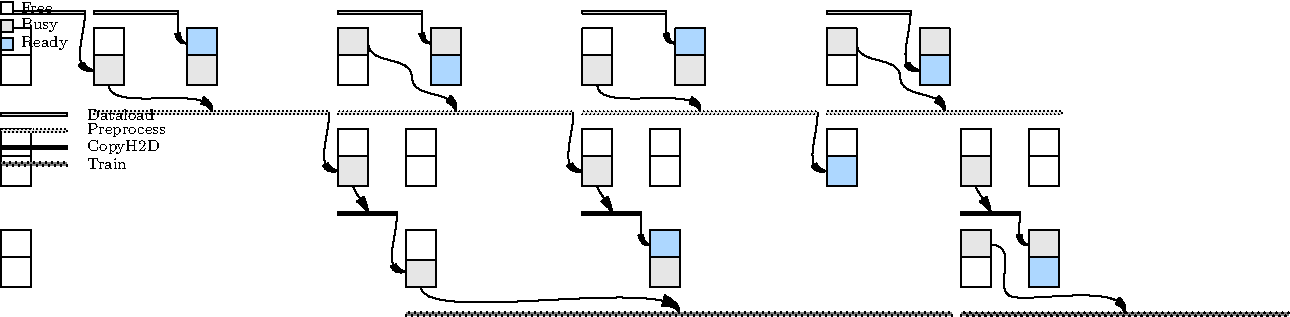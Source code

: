 import geometry;

size(40cm, 0);
unitsize(30, 0);
defaultpen(fontsize(12pt));
real xshiftUnit = 1.4;
pen fillReady = rgb(156,194,230);
pen fillBusy = lightgray;
pen fillFree = white;

real tinyPadding = 0.15;

// 各种 batch 的样式长度设置
real batchWidthUnit = xshiftUnit; //dataloader
real preproWidth = 2.8*xshiftUnit; //preprocess 
real copyWidth = 0.7*xshiftUnit; //copyh2d
real trainWidth = 6.5*xshiftUnit; //train

pen Dotted(pen p=currentpen) {return linetype(new real[] {0,3})+2*linewidth(p);}   

picture getBatch(real width, pen pstyle = defaultpen, pen pbg = lightgray)
{
    picture pic;
    path lineBatch = box((0,0),(width,0.05));
    fill(pic, lineBatch, pbg);
    draw(pic, lineBatch, pstyle);
    return pic;
}

picture blockBox(real w = 0.5, real h = 0.5, pen p = white) {
  picture pic;
  pair d = (w, h);
  path boxpath = box((0,0), d);
  filldraw(pic, boxpath, p);
  return pic;
}

//对齐上方btach的左边边缘
picture getRegAlignToUpBatchLeft(picture batchPic, real yaxis)
{
    picture reg = blockBox();

    pair ptLeft = point(batchPic, W);
    pair ptTo =(ptLeft.x, ptLeft.y+yaxis);
    return shift(ptTo)*reg;
}

//对齐上方btach的右边缘
picture getRegAlignToUpBatchRight(picture batchPic, real yaxis)
{
    picture reg = blockBox();

    pair ptLeft = point(batchPic, E);
    pair ptTo =(ptLeft.x, ptLeft.y+yaxis);
    return shift(ptTo)*reg;
}

//对齐下方btach的左边缘
picture getRegAlignToDownBatchLeft(picture batchPic, real yaxis)
{
    picture reg = blockBox();

    pair ptLeft = point(batchPic, W);
    pair ptTo =(ptLeft.x, ptLeft.y-yaxis);
    return shift(ptTo)*reg;
}

//对齐下方btach的右边缘
picture getRegAlignToDownBatchRight(picture batchPic, real yaxis)
{
    picture reg = blockBox();

    pair ptLeft = point(batchPic, E);
    pair ptTo =(ptLeft.x, ptLeft.y-yaxis);
    return shift(ptTo)*reg;
}

picture fillRegBox(picture boxPic, pen p=fillFree)
{
    pair ptLeftBottom = point(boxPic, SW);
    pair ptRightBottom = point(boxPic, SE);
    pair ptLeftUp = point(boxPic, NW);
    pair ptRightUp = point(boxPic, NE);
    path upRect = ptLeftBottom--ptRightBottom--ptRightUp--ptLeftUp--cycle;
    write(upRect);
    filldraw(boxPic, upRect, p);
    return boxPic;
}

picture drawLineBatch2Reg(picture batchPic, picture regPic)
{
    picture pic;
    draw(pic, point(batchPic, E){down}..{right}point(regPic, W),Arrow);
    return pic;
}


picture drawLineBottomReg2Batch(picture regPic, picture batchPic, real t=2)
{
    picture pic;
    draw(pic, point(regPic, S){down}.. tension t ..{down}point(batchPic, N),Arrow);
    return pic;
}

picture drawLineUpReg2Batch(picture regPic, picture batchPic)
{
    picture pic;
    draw(pic, point(regPic, E){down}..{down}midpoint(point(regPic, E)--point(batchPic, N)){down}..{down}point(batchPic, N),Arrow);
    return pic;
}

picture getMainPic()
{
    picture pic;

    //draw dataloading batches
    real yshiftUnit = 1.2xshiftUnit;
    real shiftBatch1padding = xshiftUnit+tinyPadding;
    picture dataloadingPic;
    
    //dataloader batch 1, reg1 0
    picture data_batch1 = getBatch(batchWidthUnit);
    add(pic, data_batch1);
    real yaxisShift = -0.55xshiftUnit;
    real boxd = 0.3;
    picture reg1_00 = getRegAlignToUpBatchLeft(data_batch1, yaxisShift);
    picture reg1_10 = getRegAlignToUpBatchLeft(data_batch1, yaxisShift-tinyPadding-boxd);
    
    //reg1 0
    add(pic, reg1_00);
    add(pic, reg1_10);

    //dataloader batch 2, reg1 1, preprocess batch1
    picture data_batch2 = shift(point(data_batch1, E).x+tinyPadding, 0)*getBatch(batchWidthUnit); 
    add(pic, data_batch2);

    picture reg1_01 = getRegAlignToUpBatchLeft(data_batch2, yaxisShift);
    picture reg1_11 = getRegAlignToUpBatchLeft(data_batch2, yaxisShift-tinyPadding-boxd);
    add(pic, reg1_01);
    add(pic, fillRegBox(reg1_11, fillBusy));

    real shiftYValue = -yshiftUnit;
    picture prepro_batch1 = shift(point(data_batch2, W).x, shiftYValue)*getBatch(preproWidth, dotted);
    add(pic, prepro_batch1);

    //reg1 2
    picture reg1_02 = shift(tinyPadding,0)*getRegAlignToUpBatchRight(data_batch2, yaxisShift);
    picture reg1_12 = shift(tinyPadding,0)*getRegAlignToUpBatchRight(data_batch2, yaxisShift-tinyPadding-boxd);
    add(pic, fillRegBox(reg1_02, fillReady));
    add(pic, fillRegBox(reg1_12, fillBusy));    

    //dataloader batch3, reg1 3
    picture data_batch3 = shift(point(prepro_batch1, E).x+tinyPadding, 0)*getBatch(batchWidthUnit); 
    add(pic, data_batch3);
    picture reg1_03 = getRegAlignToUpBatchLeft(data_batch3, yaxisShift);
    picture reg1_13 = getRegAlignToUpBatchLeft(data_batch3, yaxisShift-tinyPadding-boxd);
    add(pic, fillRegBox(reg1_03, fillBusy));
    add(pic, fillRegBox(reg1_13, fillFree));        

    //preprocess batch2
    picture prepro_batch2 = shift(point(data_batch3, W).x, shiftYValue)*getBatch(preproWidth, dotted);
    add(pic, prepro_batch2);

    real copyYValue =  -2*yshiftUnit;

    add(pic, shift(0, -yshiftUnit)*reg1_00);
    add(pic, shift(0, -yshiftUnit)*reg1_10);
    add(pic, shift(0, -2yshiftUnit)*reg1_00);
    add(pic, shift(0, -2yshiftUnit)*reg1_10);
    
    //copyh2d batch1, regs2 1
    pair ptCopyBase = (point(prepro_batch1, E).x+tinyPadding, copyYValue);
    picture copyh2d_batch1 = shift(ptCopyBase)*getBatch(copyWidth, solid, black);
    add(pic, copyh2d_batch1);

    picture reg2_01 = getRegAlignToUpBatchLeft(prepro_batch2, yaxisShift);
    picture reg2_11 = getRegAlignToUpBatchLeft(prepro_batch2, yaxisShift-tinyPadding-boxd);
    add(pic, fillRegBox(reg2_01, fillFree));
    add(pic, fillRegBox(reg2_11, fillBusy));        

    //regs2 2, regs3 1
    picture reg2_02 = shift(point(copyh2d_batch1, E).x+tinyPadding, point(reg2_01, SW).y)*blockBox();
    picture reg2_12 = shift(point(copyh2d_batch1, E).x+tinyPadding, point(reg2_11, SW).y)*blockBox();;
    add(pic, fillRegBox(reg2_02, fillFree));
    add(pic, fillRegBox(reg2_12, fillFree));        

    picture reg3_01 = shift(tinyPadding,0)*getRegAlignToUpBatchRight(copyh2d_batch1, yaxisShift);
    picture reg3_11 = shift(tinyPadding,0)*getRegAlignToUpBatchRight(copyh2d_batch1, yaxisShift-tinyPadding-boxd);
    add(pic, fillRegBox(reg3_11, fillBusy));
    add(pic, fillRegBox(reg3_01, fillFree));
    
    //train batch1
    real trainYValue =  -3*yshiftUnit;  
    pair ptTrainBatch1 = (point(copyh2d_batch1, E).x+tinyPadding, trainYValue);
    picture train_batch1 = shift(ptTrainBatch1)*getBatch(trainWidth, Dotted, gray);
    add(pic, train_batch1);

    picture reg1_04 = shift(tinyPadding,0)*getRegAlignToUpBatchRight(data_batch3, yaxisShift);
    picture reg1_14 = shift(tinyPadding,0)*getRegAlignToUpBatchRight(data_batch3, yaxisShift-tinyPadding-boxd);
    add(pic, fillRegBox(reg1_04, fillBusy));
    add(pic, fillRegBox(reg1_14, fillReady));


    //Dataloader batch 4 regs1 5
    picture data_batch4 = shift(point(prepro_batch2, E).x+tinyPadding, 0)*getBatch(batchWidthUnit); 
    add(pic, data_batch4);
    
    picture reg1_05 = shift(point(prepro_batch2, E).x+tinyPadding, point(reg1_01, SW).y)*blockBox();
    picture reg1_15 = shift(point(prepro_batch2, E).x+tinyPadding, point(reg1_11, SW).y)*blockBox();
    add(pic, fillRegBox(reg1_05, fillFree));
    add(pic, fillRegBox(reg1_15, fillBusy));

    //regs1 6
    picture reg1_06 = shift(point(data_batch4, E).x+tinyPadding, point(reg1_01, SW).y)*blockBox();
    picture reg1_16 = shift(point(data_batch4, E).x+tinyPadding, point(reg1_11, SW).y)*blockBox();
    add(pic, fillRegBox(reg1_06, fillReady));
    add(pic, fillRegBox(reg1_16, fillBusy));

    //preprocess batch 3, regs2 3
    picture prepro_batch3 = shift(point(prepro_batch2, E).x +tinyPadding, shiftYValue)*getBatch(preproWidth, dotted);
    add(pic, prepro_batch3);
    picture reg2_03 = shift(point(prepro_batch3, W).x, point(reg2_01, SW).y)*blockBox();
    picture reg2_13 = shift(point(prepro_batch3, W).x, point(reg2_11, SW).y)*blockBox();;
    add(pic, fillRegBox(reg2_03, fillFree));
    add(pic, fillRegBox(reg2_13, fillBusy));

    // copyh2d batch2
    picture copyh2d_batch2 = shift((point(prepro_batch2, E).x+tinyPadding, point(copyh2d_batch1, S).y))*getBatch(copyWidth, solid, black);
    add(pic, copyh2d_batch2);

    // regs3 2, regs2 4
    picture reg3_02 = shift(point(copyh2d_batch2, E).x+tinyPadding, point(reg3_01, SW).y)*blockBox();
    picture reg3_12 = shift(point(copyh2d_batch2, E).x+tinyPadding, point(reg3_11, SW).y)*blockBox();
    add(pic, fillRegBox(reg3_02, fillReady));
    add(pic, fillRegBox(reg3_12, fillBusy)); 

    picture reg2_04 = shift(point(copyh2d_batch2, E).x+tinyPadding, point(reg2_01, SW).y)*blockBox();
    picture reg2_14 = shift(point(copyh2d_batch2, E).x+tinyPadding, point(reg2_11, SW).y)*blockBox();;
    add(pic, fillRegBox(reg2_04, fillFree));
    add(pic, fillRegBox(reg2_14, fillFree));

    //dataloader batch 5, regs 1 7     
    picture data_batch5 = shift(point(prepro_batch3, E).x+tinyPadding, 0)*getBatch(batchWidthUnit); 
    add(pic, data_batch5);
    picture reg1_07 = shift(point(data_batch5, W).x, point(reg1_01, SW).y)*blockBox();
    picture reg1_17 = shift(point(data_batch5, W).x, point(reg1_11, SW).y)*blockBox();
    add(pic, fillRegBox(reg1_07, fillBusy));
    add(pic, fillRegBox(reg1_17, fillFree));

    //regs 1 8
    picture reg1_08 = shift(point(data_batch5, E).x+tinyPadding, point(reg1_01, SW).y)*blockBox();
    picture reg1_18 = shift(point(data_batch5, E).x+tinyPadding, point(reg1_11, SW).y)*blockBox();
    add(pic, fillRegBox(reg1_08, fillBusy));
    add(pic, fillRegBox(reg1_18, fillReady));   

    //preprocess batch 4
    picture prepro_batch4 = shift(point(prepro_batch3, E).x +tinyPadding, shiftYValue)*getBatch(preproWidth, dotted);
    add(pic, prepro_batch4);

    //regs 2 5         
    picture reg2_05 = shift((point(prepro_batch3, E).x+tinyPadding, point(reg2_01, SW).y))*blockBox();
    picture reg2_15 = shift((point(prepro_batch3, E).x+tinyPadding, point(reg2_11, SW).y))*blockBox();;
    add(pic, fillRegBox(reg2_05, fillFree));
    add(pic, fillRegBox(reg2_15, fillReady));

    //train batch 2
    picture train_batch2 = shift(point(train_batch1, E).x +tinyPadding, trainYValue)*xscale(0.6)*getBatch(trainWidth, Dotted, gray);
    add(pic, train_batch2);

    // copyh2d batch3 regs3 3
    picture copyh2d_batch3 = shift((point(train_batch1, E).x+tinyPadding, point(copyh2d_batch1, S).y))*getBatch(copyWidth, solid, black);
    add(pic, copyh2d_batch3);
    picture reg3_03 = shift(point(copyh2d_batch3, W).x, point(reg3_01, SW).y)*blockBox();
    picture reg3_13 = shift(point(copyh2d_batch3, W).x, point(reg3_11, SW).y)*blockBox();
    add(pic, fillRegBox(reg3_03, fillBusy));
    add(pic, fillRegBox(reg3_13, fillFree)); 

    // regs2 6
    picture reg2_06 = shift((point(copyh2d_batch3, W).x, point(reg2_01, SW).y))*blockBox();
    picture reg2_16 = shift((point(copyh2d_batch3, W).x, point(reg2_11, SW).y))*blockBox();;
    add(pic, fillRegBox(reg2_06, fillFree));
    add(pic, fillRegBox(reg2_16, fillBusy));

    //regs3 4, regs2 7
    picture reg3_04 = shift(point(copyh2d_batch3, E).x+tinyPadding, point(reg3_01, SW).y)*blockBox();
    picture reg3_14 = shift(point(copyh2d_batch3, E).x+tinyPadding, point(reg3_11, SW).y)*blockBox();
    add(pic, fillRegBox(reg3_04, fillBusy));
    add(pic, fillRegBox(reg3_14, fillReady)); 

    picture reg2_07 = shift((point(copyh2d_batch3, E).x+tinyPadding, point(reg2_01, SW).y))*blockBox();
    picture reg2_17 = shift((point(copyh2d_batch3, E).x+tinyPadding, point(reg2_11, SW).y))*blockBox();;
    add(pic, fillRegBox(reg2_07, fillFree));
    add(pic, fillRegBox(reg2_17, fillFree));

    //lines reg1
    add(pic, drawLineBatch2Reg(data_batch1, reg1_11));
    add(pic, drawLineBottomReg2Batch(reg1_11, prepro_batch1));
    add(pic, drawLineBatch2Reg(data_batch2, reg1_02));

    add(pic, drawLineUpReg2Batch(reg1_03, prepro_batch2));
    add(pic, drawLineBatch2Reg(data_batch3, reg1_04));
    
    add(pic, drawLineBottomReg2Batch(reg1_15, prepro_batch3));
    add(pic, drawLineBatch2Reg(data_batch4, reg1_06));
    
    add(pic, drawLineUpReg2Batch(reg1_07, prepro_batch4));
    add(pic, drawLineBatch2Reg(data_batch5, reg1_18));
    
    //lines reg2
    add(pic, drawLineBatch2Reg(prepro_batch1, reg2_11));
    add(pic, drawLineBottomReg2Batch(reg2_11, copyh2d_batch1));
    add(pic, drawLineBottomReg2Batch(reg2_13, copyh2d_batch2));
    add(pic, drawLineBatch2Reg(prepro_batch2, reg2_13));
    add(pic, drawLineBatch2Reg(prepro_batch3, reg2_15));
    add(pic, drawLineBottomReg2Batch(reg2_16, copyh2d_batch3));
    add(pic, drawLineBatch2Reg(copyh2d_batch3, reg3_04));
    //lines reg3
    add(pic, drawLineBatch2Reg(copyh2d_batch1, reg3_11));
    add(pic,drawLineBottomReg2Batch(reg3_11, train_batch1, 4));
    add(pic, drawLineBatch2Reg(copyh2d_batch2, reg3_02));
    
    path reg303ToTrain2 = point(reg3_03, E){right}..shift(0, -tinyPadding)*midpoint(point(reg3_13,SE)--point(reg3_14,SW)).. tension 2 ..{down}point(train_batch2,N);
    draw(pic, reg303ToTrain2, Arrow);
    return pic;
}

picture getLegend()
{
    picture pic;
    real d = 0.2;
    pair legendYShift = (0, -0.1-d);
    picture freeBlock = blockBox(d,d);
    freeBlock = fillRegBox(freeBlock, fillFree);
    label(freeBlock, "Free", point(freeBlock, SW), N+4E, fontsize(8pt));
    add(pic, freeBlock);   
    
    picture busyBlock = blockBox(d,d);
    busyBlock = shift(legendYShift)*fillRegBox(busyBlock, fillBusy);
    label(busyBlock, "Busy", point(busyBlock, SW), N+4E, fontsize(8pt));
    add(pic, busyBlock);

    picture readyBlock = blockBox(d,d);
    readyBlock = shift(2legendYShift)*fillRegBox(readyBlock, fillReady);
    label(readyBlock, "Ready", point(readyBlock, SW), N+4E, fontsize(8pt));
    add(pic, readyBlock);

    //batches
    real yShift = -1.8;
    real legendBatchUnit = 1.1;

    picture dataLoader = getBatch(legendBatchUnit);
    dataLoader = shift(0, yShift)*shift(point(freeBlock, W))*dataLoader;
    label(dataLoader, "Dataload", point(dataLoader, E), 4E, fontsize(8pt));
    add(pic, dataLoader);

    picture preProcess = getBatch(legendBatchUnit, dotted);
    preProcess = shift(0, -0.3)*shift(point(dataLoader, W))*preProcess;
    label(preProcess, "Preprocess", point(preProcess, E), 4E, fontsize(8pt));
    add(pic, preProcess);

    picture copyH2D = getBatch(legendBatchUnit, solid, black);
    copyH2D = shift(0, -0.3)*shift(point(preProcess, W))*copyH2D;
    label(copyH2D, "CopyH2D", point(copyH2D, E), 4E, fontsize(8pt));
    add(pic, copyH2D);

    picture training = getBatch(legendBatchUnit, Dotted, gray);
    training = shift(0, -0.3)*shift(point(copyH2D, W))*training;
    label(training, "Train", point(training, E), 4E, fontsize(8pt));
    add(pic, training);

    return pic;
}

picture mainPic = getMainPic();
add(mainPic);

// pair ptCornerUp = max(mainPic, ture);
//dot(ptCornerUp);

picture legendPic = getLegend();
add(legendPic);




// add(legend());